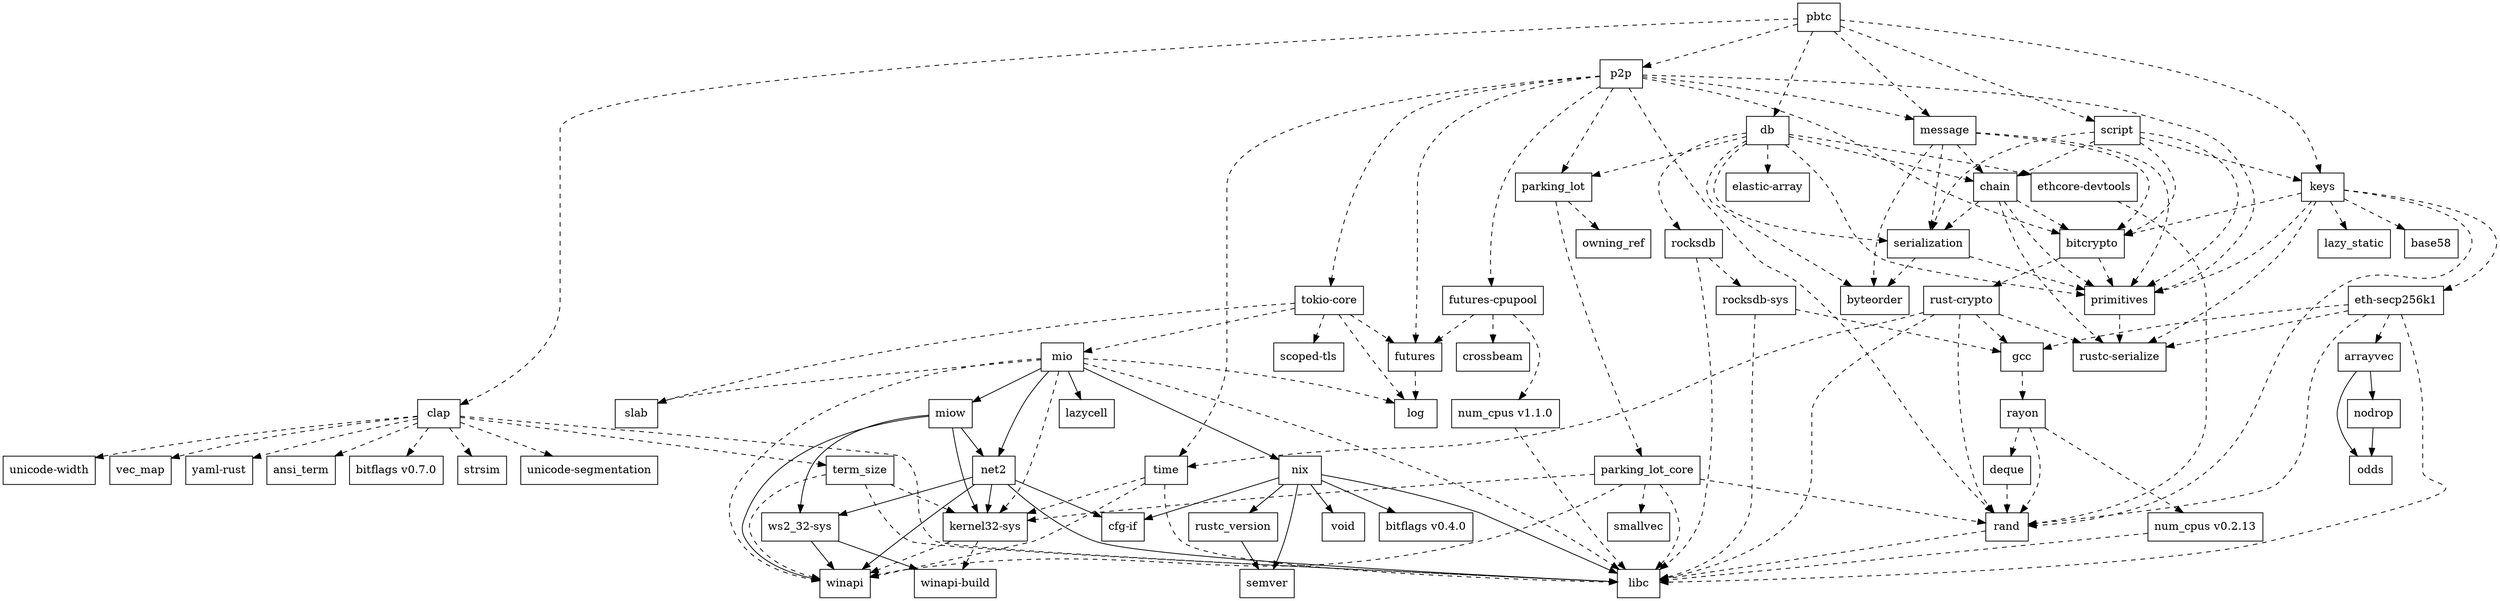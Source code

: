 digraph dependencies {
	N0[label="pbtc",shape=box];
	N1[label="clap",shape=box];
	N2[label="db",shape=box];
	N3[label="keys",shape=box];
	N4[label="message",shape=box];
	N5[label="p2p",shape=box];
	N6[label="script",shape=box];
	N7[label="ansi_term",shape=box];
	N8[label="arrayvec",shape=box];
	N9[label="nodrop",shape=box];
	N10[label="odds",shape=box];
	N11[label="base58",shape=box];
	N12[label="bitcrypto",shape=box];
	N13[label="primitives",shape=box];
	N14[label="rust-crypto",shape=box];
	N15[label="bitflags v0.4.0",shape=box];
	N16[label="bitflags v0.7.0",shape=box];
	N17[label="byteorder",shape=box];
	N18[label="cfg-if",shape=box];
	N19[label="chain",shape=box];
	N20[label="rustc-serialize",shape=box];
	N21[label="serialization",shape=box];
	N22[label="libc",shape=box];
	N23[label="strsim",shape=box];
	N24[label="term_size",shape=box];
	N25[label="unicode-segmentation",shape=box];
	N26[label="unicode-width",shape=box];
	N27[label="vec_map",shape=box];
	N28[label="yaml-rust",shape=box];
	N29[label="crossbeam",shape=box];
	N30[label="elastic-array",shape=box];
	N31[label="ethcore-devtools",shape=box];
	N32[label="parking_lot",shape=box];
	N33[label="rocksdb",shape=box];
	N34[label="deque",shape=box];
	N35[label="rand",shape=box];
	N36[label="eth-secp256k1",shape=box];
	N37[label="gcc",shape=box];
	N38[label="futures",shape=box];
	N39[label="log",shape=box];
	N40[label="futures-cpupool",shape=box];
	N41[label="num_cpus v1.1.0",shape=box];
	N42[label="rayon",shape=box];
	N43[label="kernel32-sys",shape=box];
	N44[label="winapi",shape=box];
	N45[label="winapi-build",shape=box];
	N46[label="lazy_static",shape=box];
	N47[label="lazycell",shape=box];
	N48[label="mio",shape=box];
	N49[label="miow",shape=box];
	N50[label="net2",shape=box];
	N51[label="nix",shape=box];
	N52[label="slab",shape=box];
	N53[label="ws2_32-sys",shape=box];
	N54[label="rustc_version",shape=box];
	N55[label="semver",shape=box];
	N56[label="void",shape=box];
	N57[label="num_cpus v0.2.13",shape=box];
	N58[label="owning_ref",shape=box];
	N59[label="time",shape=box];
	N60[label="tokio-core",shape=box];
	N61[label="parking_lot_core",shape=box];
	N62[label="smallvec",shape=box];
	N63[label="rocksdb-sys",shape=box];
	N64[label="scoped-tls",shape=box];
	N0 -> N1[label="",style=dashed];
	N0 -> N2[label="",style=dashed];
	N0 -> N3[label="",style=dashed];
	N0 -> N4[label="",style=dashed];
	N0 -> N5[label="",style=dashed];
	N0 -> N6[label="",style=dashed];
	N1 -> N7[label="",style=dashed];
	N1 -> N16[label="",style=dashed];
	N1 -> N22[label="",style=dashed];
	N1 -> N23[label="",style=dashed];
	N1 -> N24[label="",style=dashed];
	N1 -> N25[label="",style=dashed];
	N1 -> N26[label="",style=dashed];
	N1 -> N27[label="",style=dashed];
	N1 -> N28[label="",style=dashed];
	N2 -> N13[label="",style=dashed];
	N2 -> N17[label="",style=dashed];
	N2 -> N19[label="",style=dashed];
	N2 -> N21[label="",style=dashed];
	N2 -> N30[label="",style=dashed];
	N2 -> N31[label="",style=dashed];
	N2 -> N32[label="",style=dashed];
	N2 -> N33[label="",style=dashed];
	N3 -> N11[label="",style=dashed];
	N3 -> N12[label="",style=dashed];
	N3 -> N13[label="",style=dashed];
	N3 -> N20[label="",style=dashed];
	N3 -> N35[label="",style=dashed];
	N3 -> N36[label="",style=dashed];
	N3 -> N46[label="",style=dashed];
	N4 -> N12[label="",style=dashed];
	N4 -> N13[label="",style=dashed];
	N4 -> N17[label="",style=dashed];
	N4 -> N19[label="",style=dashed];
	N4 -> N21[label="",style=dashed];
	N5 -> N4[label="",style=dashed];
	N5 -> N12[label="",style=dashed];
	N5 -> N13[label="",style=dashed];
	N5 -> N32[label="",style=dashed];
	N5 -> N35[label="",style=dashed];
	N5 -> N38[label="",style=dashed];
	N5 -> N40[label="",style=dashed];
	N5 -> N59[label="",style=dashed];
	N5 -> N60[label="",style=dashed];
	N6 -> N3[label="",style=dashed];
	N6 -> N12[label="",style=dashed];
	N6 -> N13[label="",style=dashed];
	N6 -> N19[label="",style=dashed];
	N6 -> N21[label="",style=dashed];
	N8 -> N9[label=""];
	N8 -> N10[label=""];
	N9 -> N10[label=""];
	N12 -> N13[label="",style=dashed];
	N12 -> N14[label="",style=dashed];
	N13 -> N20[label="",style=dashed];
	N14 -> N20[label="",style=dashed];
	N14 -> N22[label="",style=dashed];
	N14 -> N35[label="",style=dashed];
	N14 -> N37[label="",style=dashed];
	N14 -> N59[label="",style=dashed];
	N19 -> N12[label="",style=dashed];
	N19 -> N13[label="",style=dashed];
	N19 -> N20[label="",style=dashed];
	N19 -> N21[label="",style=dashed];
	N21 -> N13[label="",style=dashed];
	N21 -> N17[label="",style=dashed];
	N24 -> N22[label="",style=dashed];
	N24 -> N43[label="",style=dashed];
	N24 -> N44[label="",style=dashed];
	N31 -> N35[label="",style=dashed];
	N32 -> N58[label="",style=dashed];
	N32 -> N61[label="",style=dashed];
	N33 -> N22[label="",style=dashed];
	N33 -> N63[label="",style=dashed];
	N34 -> N35[label="",style=dashed];
	N35 -> N22[label="",style=dashed];
	N36 -> N8[label="",style=dashed];
	N36 -> N20[label="",style=dashed];
	N36 -> N22[label="",style=dashed];
	N36 -> N35[label="",style=dashed];
	N36 -> N37[label="",style=dashed];
	N37 -> N42[label="",style=dashed];
	N38 -> N39[label="",style=dashed];
	N40 -> N29[label="",style=dashed];
	N40 -> N38[label="",style=dashed];
	N40 -> N41[label="",style=dashed];
	N41 -> N22[label="",style=dashed];
	N42 -> N34[label="",style=dashed];
	N42 -> N35[label="",style=dashed];
	N42 -> N57[label="",style=dashed];
	N43 -> N44[label="",style=dashed];
	N43 -> N45[label="",style=dashed];
	N48 -> N22[label="",style=dashed];
	N48 -> N39[label="",style=dashed];
	N48 -> N43[label="",style=dashed];
	N48 -> N44[label="",style=dashed];
	N48 -> N47[label=""];
	N48 -> N49[label=""];
	N48 -> N50[label=""];
	N48 -> N51[label=""];
	N48 -> N52[label="",style=dashed];
	N49 -> N43[label=""];
	N49 -> N44[label=""];
	N49 -> N50[label=""];
	N49 -> N53[label=""];
	N50 -> N18[label=""];
	N50 -> N22[label=""];
	N50 -> N43[label=""];
	N50 -> N44[label=""];
	N50 -> N53[label=""];
	N51 -> N15[label=""];
	N51 -> N18[label=""];
	N51 -> N22[label=""];
	N51 -> N54[label=""];
	N51 -> N55[label=""];
	N51 -> N56[label=""];
	N53 -> N44[label=""];
	N53 -> N45[label=""];
	N54 -> N55[label=""];
	N57 -> N22[label="",style=dashed];
	N59 -> N22[label="",style=dashed];
	N59 -> N43[label="",style=dashed];
	N59 -> N44[label="",style=dashed];
	N60 -> N38[label="",style=dashed];
	N60 -> N39[label="",style=dashed];
	N60 -> N48[label="",style=dashed];
	N60 -> N52[label="",style=dashed];
	N60 -> N64[label="",style=dashed];
	N61 -> N22[label="",style=dashed];
	N61 -> N35[label="",style=dashed];
	N61 -> N43[label="",style=dashed];
	N61 -> N44[label="",style=dashed];
	N61 -> N62[label="",style=dashed];
	N63 -> N22[label="",style=dashed];
	N63 -> N37[label="",style=dashed];
}
